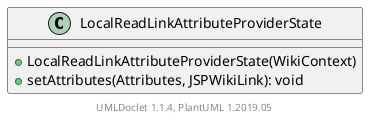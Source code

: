 @startuml

    class LocalReadLinkAttributeProviderState [[LocalReadLinkAttributeProviderState.html]] {
        +LocalReadLinkAttributeProviderState(WikiContext)
        +setAttributes(Attributes, JSPWikiLink): void
    }


    center footer UMLDoclet 1.1.4, PlantUML 1.2019.05
@enduml
